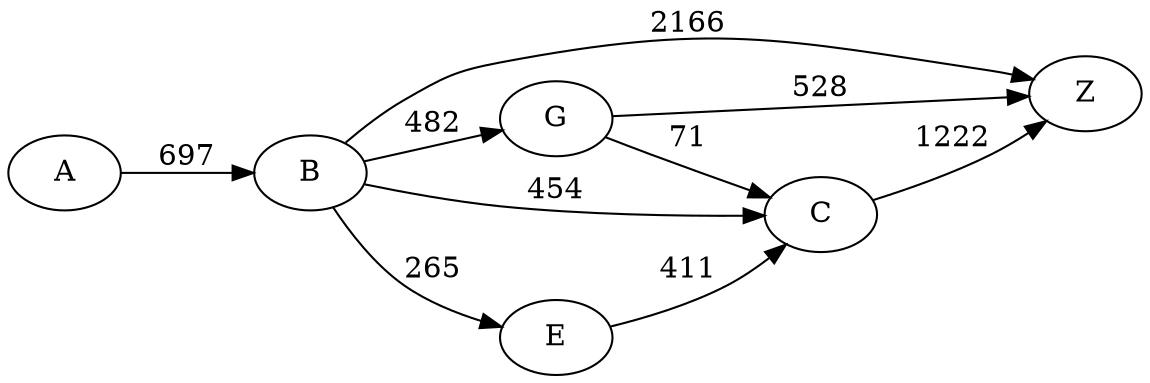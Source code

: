 digraph G {
	rankdir=LR size="8,5"
	A
	B
	A -> B [label=697]
	B
	G
	B -> G [label=482]
	B
	Z
	B -> Z [label=2166]
	B
	C
	B -> C [label=454]
	B
	E
	B -> E [label=265]
	G
	C
	G -> C [label=71]
	G
	Z
	G -> Z [label=528]
	C
	Z
	C -> Z [label=1222]
	E
	C
	E -> C [label=411]
}
